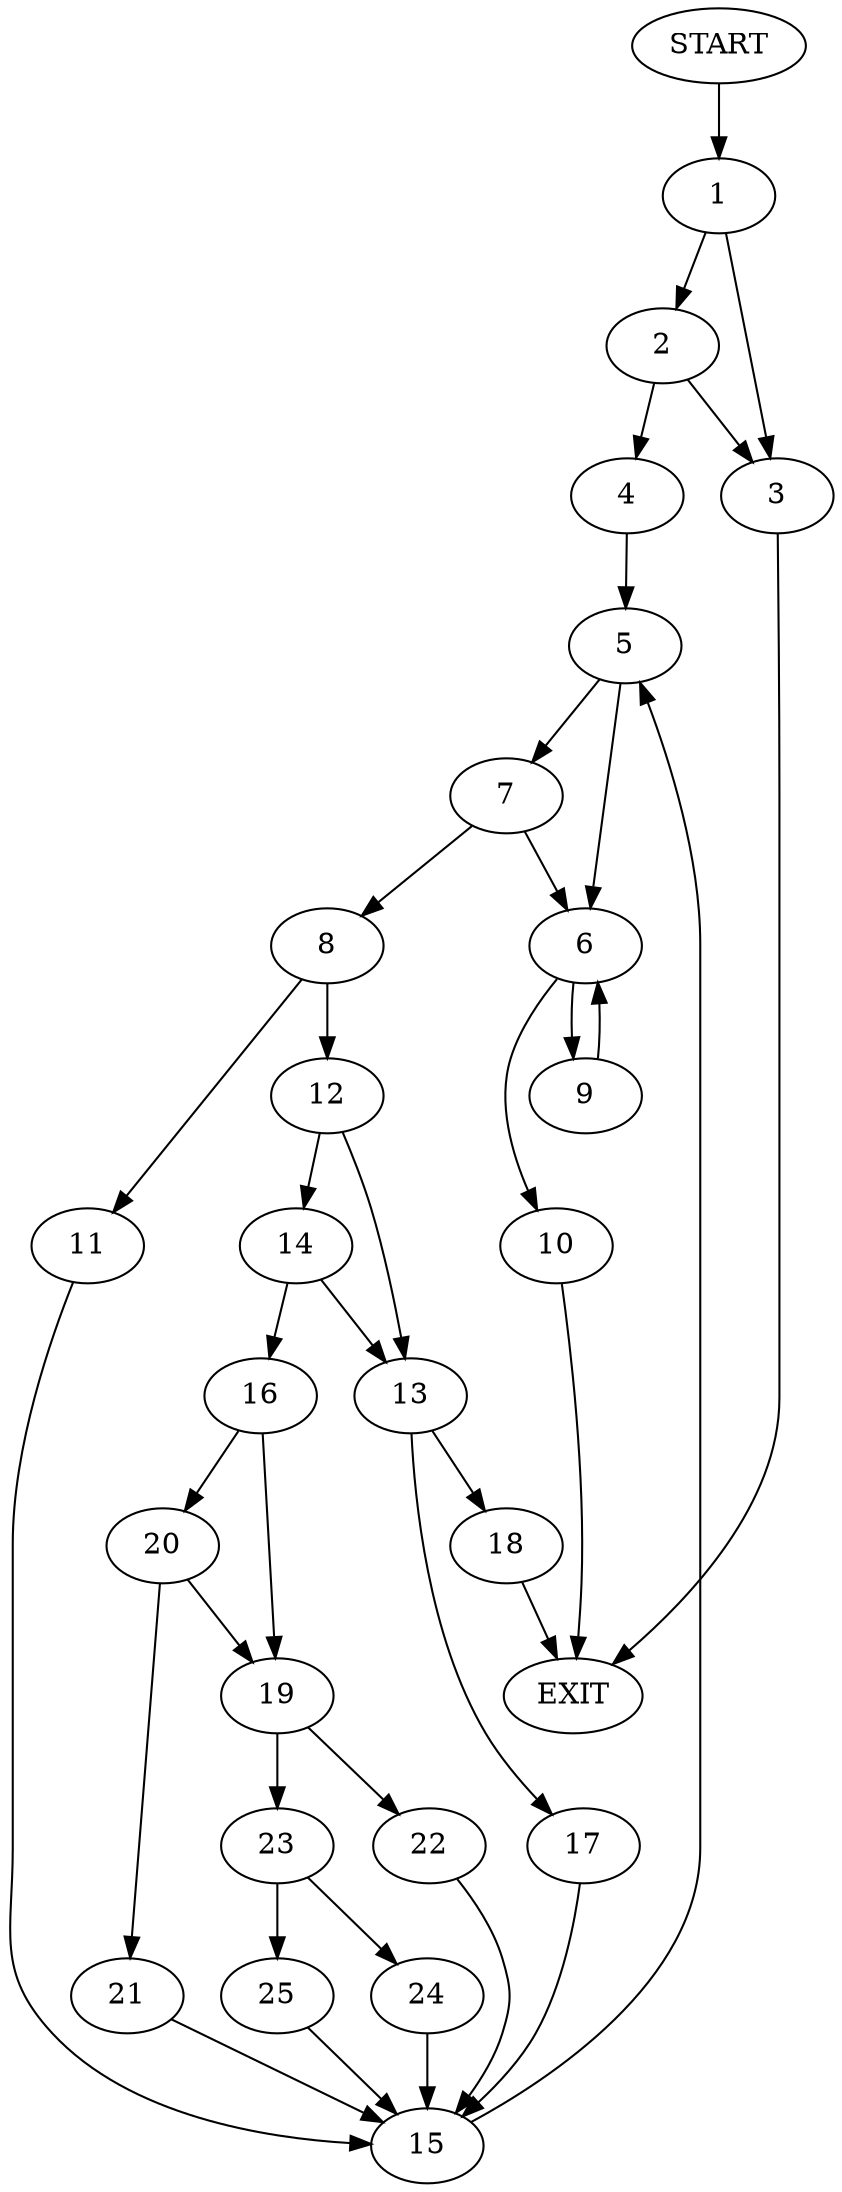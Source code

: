 digraph {
0 [label="START"]
26 [label="EXIT"]
0 -> 1
1 -> 2
1 -> 3
3 -> 26
2 -> 4
2 -> 3
4 -> 5
5 -> 6
5 -> 7
7 -> 6
7 -> 8
6 -> 9
6 -> 10
8 -> 11
8 -> 12
12 -> 13
12 -> 14
11 -> 15
15 -> 5
14 -> 13
14 -> 16
13 -> 17
13 -> 18
16 -> 19
16 -> 20
20 -> 19
20 -> 21
19 -> 22
19 -> 23
21 -> 15
23 -> 24
23 -> 25
22 -> 15
25 -> 15
24 -> 15
17 -> 15
18 -> 26
10 -> 26
9 -> 6
}
